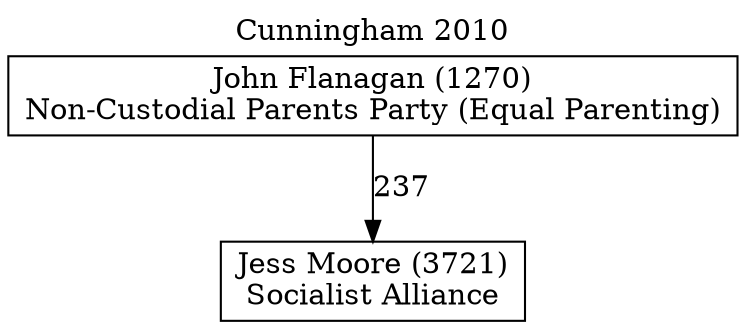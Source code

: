 // House preference flow
digraph "Jess Moore (3721)_Cunningham_2010" {
	graph [label="Cunningham 2010" labelloc=t mclimit=10]
	node [shape=box]
	"Jess Moore (3721)" [label="Jess Moore (3721)
Socialist Alliance"]
	"John Flanagan (1270)" [label="John Flanagan (1270)
Non-Custodial Parents Party (Equal Parenting)"]
	"John Flanagan (1270)" -> "Jess Moore (3721)" [label=237]
}
